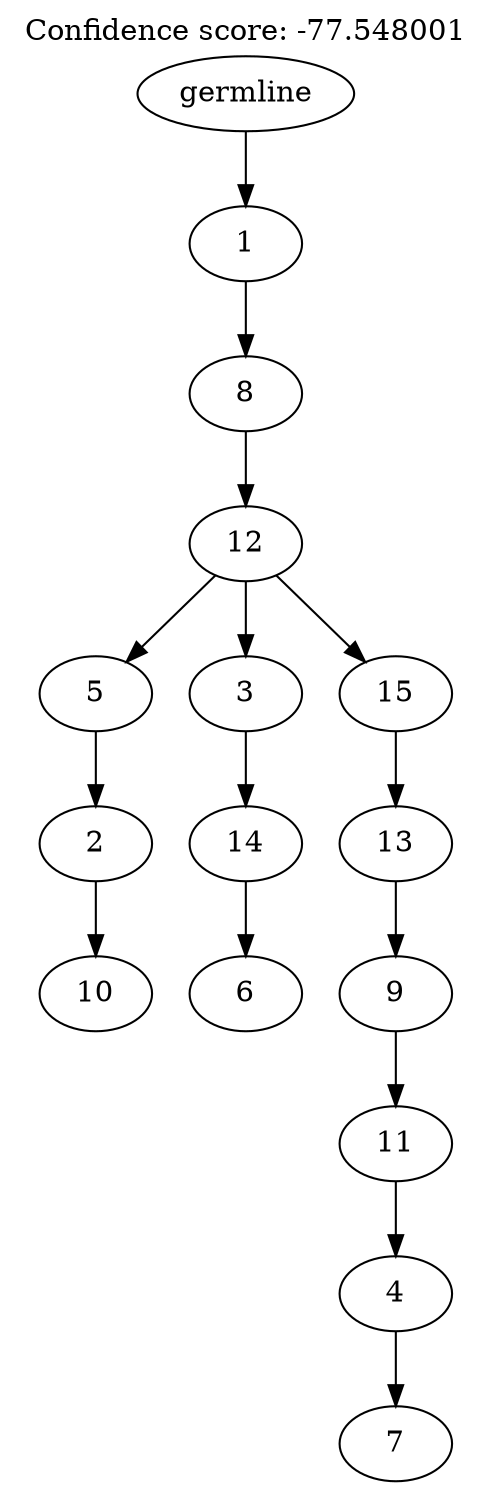digraph g {
	"14" -> "15";
	"15" [label="10"];
	"13" -> "14";
	"14" [label="2"];
	"11" -> "12";
	"12" [label="6"];
	"10" -> "11";
	"11" [label="14"];
	"8" -> "9";
	"9" [label="7"];
	"7" -> "8";
	"8" [label="4"];
	"6" -> "7";
	"7" [label="11"];
	"5" -> "6";
	"6" [label="9"];
	"4" -> "5";
	"5" [label="13"];
	"3" -> "4";
	"4" [label="15"];
	"3" -> "10";
	"10" [label="3"];
	"3" -> "13";
	"13" [label="5"];
	"2" -> "3";
	"3" [label="12"];
	"1" -> "2";
	"2" [label="8"];
	"0" -> "1";
	"1" [label="1"];
	"0" [label="germline"];
	labelloc="t";
	label="Confidence score: -77.548001";
}
